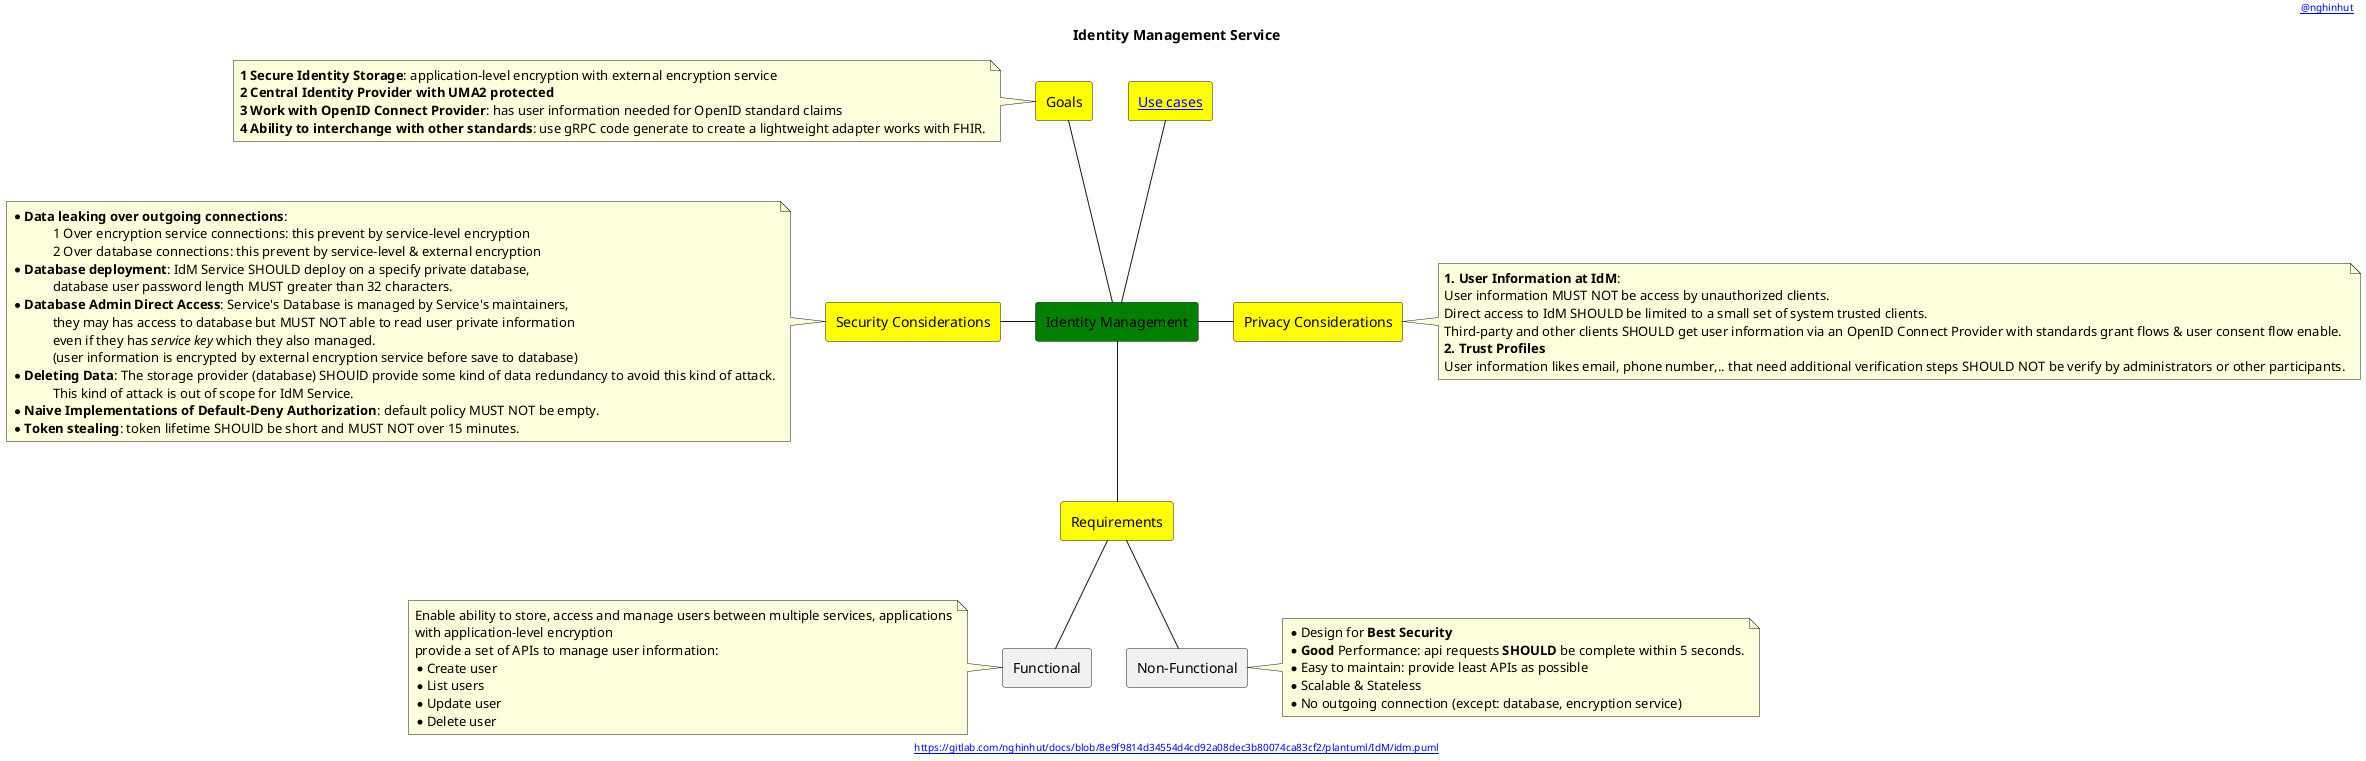@startuml
'-----START auto generated metadata please keep comment here to allow auto update-----
'-----DON'T EDIT THIS SECTION, INSTEAD RE-RUN prebuild.sh TO UPDATE-----
header [[https://www.nghinhut.dev?from=http%5C%3A%5C%2F%5C%2Fwww%5C.plantuml%5C.com%5C%2Fplantuml%5C%2Fproxy%3Ffmt%3Dsvg%5C%26src%3Dhttps%5C%3A%5C%2F%5C%2Fgitlab%5C.com%5C%2Fnghinhut%5C%2Fdocs%5C%2Fraw%5C%2F8e9f9814d34554d4cd92a08dec3b80074ca83cf2%5C%2Fplantuml%5C%2FIdM%5C%2Fidm%5C.puml%0A @nghinhut]]
footer [[http://www.plantuml.com/plantuml/proxy?fmt=svg&src=https://gitlab.com/nghinhut/docs/raw/8e9f9814d34554d4cd92a08dec3b80074ca83cf2/plantuml/IdM/idm.puml https://gitlab.com/nghinhut/docs/blob/8e9f9814d34554d4cd92a08dec3b80074ca83cf2/plantuml/IdM/idm.puml]]
'-----END auto generated metadata please keep comment here to allow auto update-----
title Identity Management Service

!function $getBaseUrl($value = "https://gitlab.com/nghinhut/docs")
    !$CI_PROJECT_URL = %getenv("CI_PROJECT_URL")
    !if (%strlen($CI_PROJECT_URL) > 0)
        !$value = $CI_PROJECT_URL
    !endif
    !return "http://www.plantuml.com/plantuml/proxy?fmt=svg&src=" + $value + "/raw/master"
!endfunction

rectangle "Identity Management" as idm #green
rectangle "Security Considerations" as security_considerations #yellow
rectangle "Privacy Considerations" as privacy_considerations #yellow
rectangle "Goals" as goals #yellow
rectangle "[[$getBaseUrl()/plantuml/IdM/use-case.puml Use cases]]" as use_cases #yellow
rectangle "Requirements" as requirements #yellow
rectangle "Functional" as functional_requirements
rectangle "Non-Functional" as non_functional_requirements

goals -- idm
use_cases -- idm
idm -- requirements
security_considerations - idm
idm - privacy_considerations

requirements -- functional_requirements
requirements -- non_functional_requirements

note left of functional_requirements
    Enable ability to store, access and manage users between multiple services, applications
    with application-level encryption
    provide a set of APIs to manage user information:
    * Create user
    * List users
    * Update user
    * Delete user
end note


note right of non_functional_requirements
    * Design for **Best Security**
    * **Good** Performance: api requests **SHOULD** be complete within 5 seconds.
    * Easy to maintain: provide least APIs as possible
    * Scalable & Stateless
    * No outgoing connection (except: database, encryption service)
end note

note left of security_considerations
    * **Data leaking over outgoing connections**:
                1 Over encryption service connections: this prevent by service-level encryption
                2 Over database connections: this prevent by service-level & external encryption
    * **Database deployment**: IdM Service SHOULD deploy on a specify private database,
                database user password length MUST greater than 32 characters.
    * **Database Admin Direct Access**: Service's Database is managed by Service's maintainers,
                they may has access to database but MUST NOT able to read user private information
                even if they has //service key// which they also managed.
                (user information is encrypted by external encryption service before save to database)
    * **Deleting Data**: The storage provider (database) SHOUlD provide some kind of data redundancy to avoid this kind of attack.
                This kind of attack is out of scope for IdM Service.
    * **Naive Implementations of Default-Deny Authorization**: default policy MUST NOT be empty.
    * **Token stealing**: token lifetime SHOUlD be short and MUST NOT over 15 minutes.
end note

note right of privacy_considerations
    **1. User Information at IdM**:
    User information MUST NOT be access by unauthorized clients.
    Direct access to IdM SHOULD be limited to a small set of system trusted clients.
    Third-party and other clients SHOULD get user information via an OpenID Connect Provider with standards grant flows & user consent flow enable.
    **2. Trust Profiles**
    User information likes email, phone number,.. that need additional verification steps SHOULD NOT be verify by administrators or other participants.
end note

note left of goals
    **1 Secure Identity Storage**: application-level encryption with external encryption service
    **2 Central Identity Provider with UMA2 protected**
    **3 Work with OpenID Connect Provider**: has user information needed for OpenID standard claims
    **4 Ability to interchange with other standards**: use gRPC code generate to create a lightweight adapter works with FHIR.
end note
@enduml
